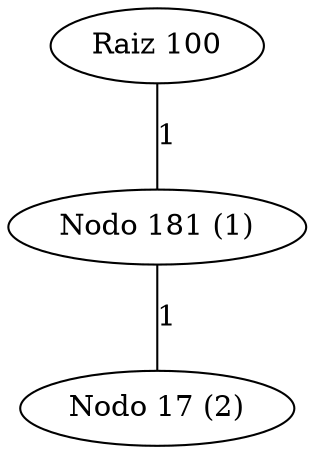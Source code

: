 graph ErdosRenyi_200_100 {
    "100" [label="Raiz 100"];
    "181" [label="Nodo 181 (1)"];
    "17" [label="Nodo 17 (2)"];
    "100" -- "181" [label="1"];
    "181" -- "17" [label="1"];
}
